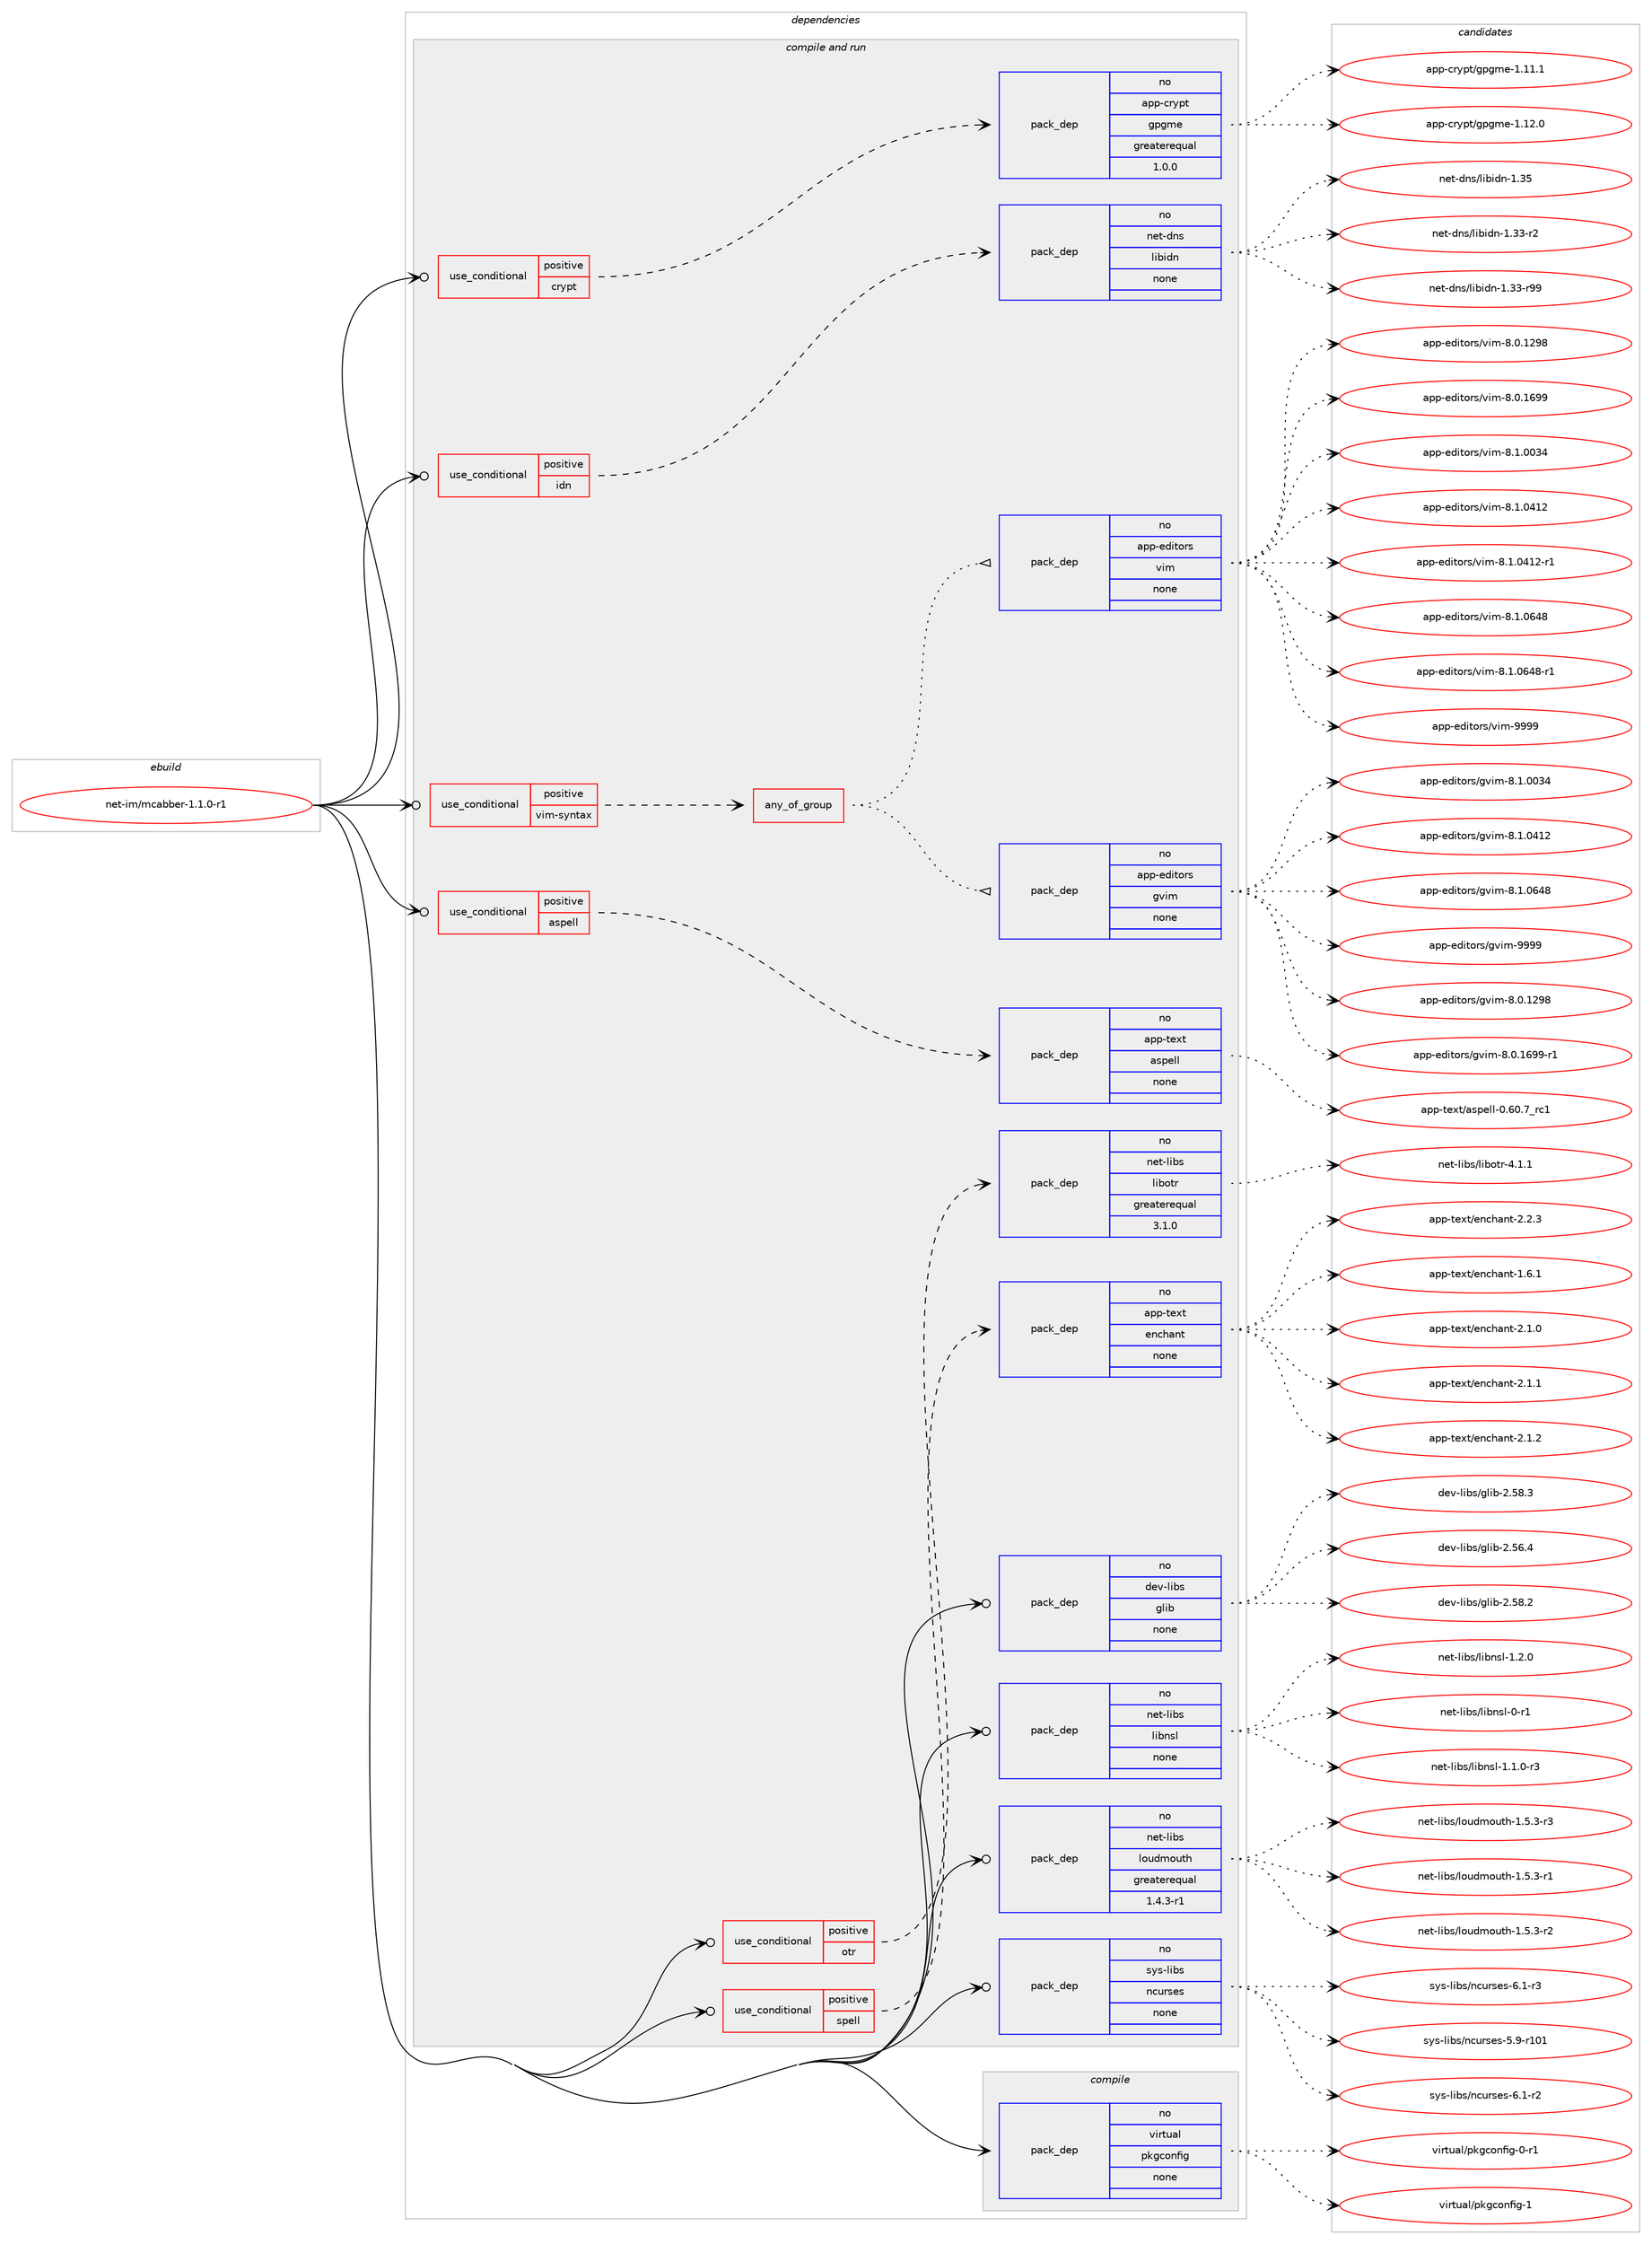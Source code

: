 digraph prolog {

# *************
# Graph options
# *************

newrank=true;
concentrate=true;
compound=true;
graph [rankdir=LR,fontname=Helvetica,fontsize=10,ranksep=1.5];#, ranksep=2.5, nodesep=0.2];
edge  [arrowhead=vee];
node  [fontname=Helvetica,fontsize=10];

# **********
# The ebuild
# **********

subgraph cluster_leftcol {
color=gray;
rank=same;
label=<<i>ebuild</i>>;
id [label="net-im/mcabber-1.1.0-r1", color=red, width=4, href="../net-im/mcabber-1.1.0-r1.svg"];
}

# ****************
# The dependencies
# ****************

subgraph cluster_midcol {
color=gray;
label=<<i>dependencies</i>>;
subgraph cluster_compile {
fillcolor="#eeeeee";
style=filled;
label=<<i>compile</i>>;
subgraph pack1183300 {
dependency1655193 [label=<<TABLE BORDER="0" CELLBORDER="1" CELLSPACING="0" CELLPADDING="4" WIDTH="220"><TR><TD ROWSPAN="6" CELLPADDING="30">pack_dep</TD></TR><TR><TD WIDTH="110">no</TD></TR><TR><TD>virtual</TD></TR><TR><TD>pkgconfig</TD></TR><TR><TD>none</TD></TR><TR><TD></TD></TR></TABLE>>, shape=none, color=blue];
}
id:e -> dependency1655193:w [weight=20,style="solid",arrowhead="vee"];
}
subgraph cluster_compileandrun {
fillcolor="#eeeeee";
style=filled;
label=<<i>compile and run</i>>;
subgraph cond445063 {
dependency1655194 [label=<<TABLE BORDER="0" CELLBORDER="1" CELLSPACING="0" CELLPADDING="4"><TR><TD ROWSPAN="3" CELLPADDING="10">use_conditional</TD></TR><TR><TD>positive</TD></TR><TR><TD>aspell</TD></TR></TABLE>>, shape=none, color=red];
subgraph pack1183301 {
dependency1655195 [label=<<TABLE BORDER="0" CELLBORDER="1" CELLSPACING="0" CELLPADDING="4" WIDTH="220"><TR><TD ROWSPAN="6" CELLPADDING="30">pack_dep</TD></TR><TR><TD WIDTH="110">no</TD></TR><TR><TD>app-text</TD></TR><TR><TD>aspell</TD></TR><TR><TD>none</TD></TR><TR><TD></TD></TR></TABLE>>, shape=none, color=blue];
}
dependency1655194:e -> dependency1655195:w [weight=20,style="dashed",arrowhead="vee"];
}
id:e -> dependency1655194:w [weight=20,style="solid",arrowhead="odotvee"];
subgraph cond445064 {
dependency1655196 [label=<<TABLE BORDER="0" CELLBORDER="1" CELLSPACING="0" CELLPADDING="4"><TR><TD ROWSPAN="3" CELLPADDING="10">use_conditional</TD></TR><TR><TD>positive</TD></TR><TR><TD>crypt</TD></TR></TABLE>>, shape=none, color=red];
subgraph pack1183302 {
dependency1655197 [label=<<TABLE BORDER="0" CELLBORDER="1" CELLSPACING="0" CELLPADDING="4" WIDTH="220"><TR><TD ROWSPAN="6" CELLPADDING="30">pack_dep</TD></TR><TR><TD WIDTH="110">no</TD></TR><TR><TD>app-crypt</TD></TR><TR><TD>gpgme</TD></TR><TR><TD>greaterequal</TD></TR><TR><TD>1.0.0</TD></TR></TABLE>>, shape=none, color=blue];
}
dependency1655196:e -> dependency1655197:w [weight=20,style="dashed",arrowhead="vee"];
}
id:e -> dependency1655196:w [weight=20,style="solid",arrowhead="odotvee"];
subgraph cond445065 {
dependency1655198 [label=<<TABLE BORDER="0" CELLBORDER="1" CELLSPACING="0" CELLPADDING="4"><TR><TD ROWSPAN="3" CELLPADDING="10">use_conditional</TD></TR><TR><TD>positive</TD></TR><TR><TD>idn</TD></TR></TABLE>>, shape=none, color=red];
subgraph pack1183303 {
dependency1655199 [label=<<TABLE BORDER="0" CELLBORDER="1" CELLSPACING="0" CELLPADDING="4" WIDTH="220"><TR><TD ROWSPAN="6" CELLPADDING="30">pack_dep</TD></TR><TR><TD WIDTH="110">no</TD></TR><TR><TD>net-dns</TD></TR><TR><TD>libidn</TD></TR><TR><TD>none</TD></TR><TR><TD></TD></TR></TABLE>>, shape=none, color=blue];
}
dependency1655198:e -> dependency1655199:w [weight=20,style="dashed",arrowhead="vee"];
}
id:e -> dependency1655198:w [weight=20,style="solid",arrowhead="odotvee"];
subgraph cond445066 {
dependency1655200 [label=<<TABLE BORDER="0" CELLBORDER="1" CELLSPACING="0" CELLPADDING="4"><TR><TD ROWSPAN="3" CELLPADDING="10">use_conditional</TD></TR><TR><TD>positive</TD></TR><TR><TD>otr</TD></TR></TABLE>>, shape=none, color=red];
subgraph pack1183304 {
dependency1655201 [label=<<TABLE BORDER="0" CELLBORDER="1" CELLSPACING="0" CELLPADDING="4" WIDTH="220"><TR><TD ROWSPAN="6" CELLPADDING="30">pack_dep</TD></TR><TR><TD WIDTH="110">no</TD></TR><TR><TD>net-libs</TD></TR><TR><TD>libotr</TD></TR><TR><TD>greaterequal</TD></TR><TR><TD>3.1.0</TD></TR></TABLE>>, shape=none, color=blue];
}
dependency1655200:e -> dependency1655201:w [weight=20,style="dashed",arrowhead="vee"];
}
id:e -> dependency1655200:w [weight=20,style="solid",arrowhead="odotvee"];
subgraph cond445067 {
dependency1655202 [label=<<TABLE BORDER="0" CELLBORDER="1" CELLSPACING="0" CELLPADDING="4"><TR><TD ROWSPAN="3" CELLPADDING="10">use_conditional</TD></TR><TR><TD>positive</TD></TR><TR><TD>spell</TD></TR></TABLE>>, shape=none, color=red];
subgraph pack1183305 {
dependency1655203 [label=<<TABLE BORDER="0" CELLBORDER="1" CELLSPACING="0" CELLPADDING="4" WIDTH="220"><TR><TD ROWSPAN="6" CELLPADDING="30">pack_dep</TD></TR><TR><TD WIDTH="110">no</TD></TR><TR><TD>app-text</TD></TR><TR><TD>enchant</TD></TR><TR><TD>none</TD></TR><TR><TD></TD></TR></TABLE>>, shape=none, color=blue];
}
dependency1655202:e -> dependency1655203:w [weight=20,style="dashed",arrowhead="vee"];
}
id:e -> dependency1655202:w [weight=20,style="solid",arrowhead="odotvee"];
subgraph cond445068 {
dependency1655204 [label=<<TABLE BORDER="0" CELLBORDER="1" CELLSPACING="0" CELLPADDING="4"><TR><TD ROWSPAN="3" CELLPADDING="10">use_conditional</TD></TR><TR><TD>positive</TD></TR><TR><TD>vim-syntax</TD></TR></TABLE>>, shape=none, color=red];
subgraph any26047 {
dependency1655205 [label=<<TABLE BORDER="0" CELLBORDER="1" CELLSPACING="0" CELLPADDING="4"><TR><TD CELLPADDING="10">any_of_group</TD></TR></TABLE>>, shape=none, color=red];subgraph pack1183306 {
dependency1655206 [label=<<TABLE BORDER="0" CELLBORDER="1" CELLSPACING="0" CELLPADDING="4" WIDTH="220"><TR><TD ROWSPAN="6" CELLPADDING="30">pack_dep</TD></TR><TR><TD WIDTH="110">no</TD></TR><TR><TD>app-editors</TD></TR><TR><TD>vim</TD></TR><TR><TD>none</TD></TR><TR><TD></TD></TR></TABLE>>, shape=none, color=blue];
}
dependency1655205:e -> dependency1655206:w [weight=20,style="dotted",arrowhead="oinv"];
subgraph pack1183307 {
dependency1655207 [label=<<TABLE BORDER="0" CELLBORDER="1" CELLSPACING="0" CELLPADDING="4" WIDTH="220"><TR><TD ROWSPAN="6" CELLPADDING="30">pack_dep</TD></TR><TR><TD WIDTH="110">no</TD></TR><TR><TD>app-editors</TD></TR><TR><TD>gvim</TD></TR><TR><TD>none</TD></TR><TR><TD></TD></TR></TABLE>>, shape=none, color=blue];
}
dependency1655205:e -> dependency1655207:w [weight=20,style="dotted",arrowhead="oinv"];
}
dependency1655204:e -> dependency1655205:w [weight=20,style="dashed",arrowhead="vee"];
}
id:e -> dependency1655204:w [weight=20,style="solid",arrowhead="odotvee"];
subgraph pack1183308 {
dependency1655208 [label=<<TABLE BORDER="0" CELLBORDER="1" CELLSPACING="0" CELLPADDING="4" WIDTH="220"><TR><TD ROWSPAN="6" CELLPADDING="30">pack_dep</TD></TR><TR><TD WIDTH="110">no</TD></TR><TR><TD>dev-libs</TD></TR><TR><TD>glib</TD></TR><TR><TD>none</TD></TR><TR><TD></TD></TR></TABLE>>, shape=none, color=blue];
}
id:e -> dependency1655208:w [weight=20,style="solid",arrowhead="odotvee"];
subgraph pack1183309 {
dependency1655209 [label=<<TABLE BORDER="0" CELLBORDER="1" CELLSPACING="0" CELLPADDING="4" WIDTH="220"><TR><TD ROWSPAN="6" CELLPADDING="30">pack_dep</TD></TR><TR><TD WIDTH="110">no</TD></TR><TR><TD>net-libs</TD></TR><TR><TD>libnsl</TD></TR><TR><TD>none</TD></TR><TR><TD></TD></TR></TABLE>>, shape=none, color=blue];
}
id:e -> dependency1655209:w [weight=20,style="solid",arrowhead="odotvee"];
subgraph pack1183310 {
dependency1655210 [label=<<TABLE BORDER="0" CELLBORDER="1" CELLSPACING="0" CELLPADDING="4" WIDTH="220"><TR><TD ROWSPAN="6" CELLPADDING="30">pack_dep</TD></TR><TR><TD WIDTH="110">no</TD></TR><TR><TD>net-libs</TD></TR><TR><TD>loudmouth</TD></TR><TR><TD>greaterequal</TD></TR><TR><TD>1.4.3-r1</TD></TR></TABLE>>, shape=none, color=blue];
}
id:e -> dependency1655210:w [weight=20,style="solid",arrowhead="odotvee"];
subgraph pack1183311 {
dependency1655211 [label=<<TABLE BORDER="0" CELLBORDER="1" CELLSPACING="0" CELLPADDING="4" WIDTH="220"><TR><TD ROWSPAN="6" CELLPADDING="30">pack_dep</TD></TR><TR><TD WIDTH="110">no</TD></TR><TR><TD>sys-libs</TD></TR><TR><TD>ncurses</TD></TR><TR><TD>none</TD></TR><TR><TD></TD></TR></TABLE>>, shape=none, color=blue];
}
id:e -> dependency1655211:w [weight=20,style="solid",arrowhead="odotvee"];
}
subgraph cluster_run {
fillcolor="#eeeeee";
style=filled;
label=<<i>run</i>>;
}
}

# **************
# The candidates
# **************

subgraph cluster_choices {
rank=same;
color=gray;
label=<<i>candidates</i>>;

subgraph choice1183300 {
color=black;
nodesep=1;
choice11810511411611797108471121071039911111010210510345484511449 [label="virtual/pkgconfig-0-r1", color=red, width=4,href="../virtual/pkgconfig-0-r1.svg"];
choice1181051141161179710847112107103991111101021051034549 [label="virtual/pkgconfig-1", color=red, width=4,href="../virtual/pkgconfig-1.svg"];
dependency1655193:e -> choice11810511411611797108471121071039911111010210510345484511449:w [style=dotted,weight="100"];
dependency1655193:e -> choice1181051141161179710847112107103991111101021051034549:w [style=dotted,weight="100"];
}
subgraph choice1183301 {
color=black;
nodesep=1;
choice9711211245116101120116479711511210110810845484654484655951149949 [label="app-text/aspell-0.60.7_rc1", color=red, width=4,href="../app-text/aspell-0.60.7_rc1.svg"];
dependency1655195:e -> choice9711211245116101120116479711511210110810845484654484655951149949:w [style=dotted,weight="100"];
}
subgraph choice1183302 {
color=black;
nodesep=1;
choice9711211245991141211121164710311210310910145494649494649 [label="app-crypt/gpgme-1.11.1", color=red, width=4,href="../app-crypt/gpgme-1.11.1.svg"];
choice9711211245991141211121164710311210310910145494649504648 [label="app-crypt/gpgme-1.12.0", color=red, width=4,href="../app-crypt/gpgme-1.12.0.svg"];
dependency1655197:e -> choice9711211245991141211121164710311210310910145494649494649:w [style=dotted,weight="100"];
dependency1655197:e -> choice9711211245991141211121164710311210310910145494649504648:w [style=dotted,weight="100"];
}
subgraph choice1183303 {
color=black;
nodesep=1;
choice11010111645100110115471081059810510011045494651514511450 [label="net-dns/libidn-1.33-r2", color=red, width=4,href="../net-dns/libidn-1.33-r2.svg"];
choice1101011164510011011547108105981051001104549465151451145757 [label="net-dns/libidn-1.33-r99", color=red, width=4,href="../net-dns/libidn-1.33-r99.svg"];
choice1101011164510011011547108105981051001104549465153 [label="net-dns/libidn-1.35", color=red, width=4,href="../net-dns/libidn-1.35.svg"];
dependency1655199:e -> choice11010111645100110115471081059810510011045494651514511450:w [style=dotted,weight="100"];
dependency1655199:e -> choice1101011164510011011547108105981051001104549465151451145757:w [style=dotted,weight="100"];
dependency1655199:e -> choice1101011164510011011547108105981051001104549465153:w [style=dotted,weight="100"];
}
subgraph choice1183304 {
color=black;
nodesep=1;
choice11010111645108105981154710810598111116114455246494649 [label="net-libs/libotr-4.1.1", color=red, width=4,href="../net-libs/libotr-4.1.1.svg"];
dependency1655201:e -> choice11010111645108105981154710810598111116114455246494649:w [style=dotted,weight="100"];
}
subgraph choice1183305 {
color=black;
nodesep=1;
choice9711211245116101120116471011109910497110116454946544649 [label="app-text/enchant-1.6.1", color=red, width=4,href="../app-text/enchant-1.6.1.svg"];
choice9711211245116101120116471011109910497110116455046494648 [label="app-text/enchant-2.1.0", color=red, width=4,href="../app-text/enchant-2.1.0.svg"];
choice9711211245116101120116471011109910497110116455046494649 [label="app-text/enchant-2.1.1", color=red, width=4,href="../app-text/enchant-2.1.1.svg"];
choice9711211245116101120116471011109910497110116455046494650 [label="app-text/enchant-2.1.2", color=red, width=4,href="../app-text/enchant-2.1.2.svg"];
choice9711211245116101120116471011109910497110116455046504651 [label="app-text/enchant-2.2.3", color=red, width=4,href="../app-text/enchant-2.2.3.svg"];
dependency1655203:e -> choice9711211245116101120116471011109910497110116454946544649:w [style=dotted,weight="100"];
dependency1655203:e -> choice9711211245116101120116471011109910497110116455046494648:w [style=dotted,weight="100"];
dependency1655203:e -> choice9711211245116101120116471011109910497110116455046494649:w [style=dotted,weight="100"];
dependency1655203:e -> choice9711211245116101120116471011109910497110116455046494650:w [style=dotted,weight="100"];
dependency1655203:e -> choice9711211245116101120116471011109910497110116455046504651:w [style=dotted,weight="100"];
}
subgraph choice1183306 {
color=black;
nodesep=1;
choice971121124510110010511611111411547118105109455646484649505756 [label="app-editors/vim-8.0.1298", color=red, width=4,href="../app-editors/vim-8.0.1298.svg"];
choice971121124510110010511611111411547118105109455646484649545757 [label="app-editors/vim-8.0.1699", color=red, width=4,href="../app-editors/vim-8.0.1699.svg"];
choice971121124510110010511611111411547118105109455646494648485152 [label="app-editors/vim-8.1.0034", color=red, width=4,href="../app-editors/vim-8.1.0034.svg"];
choice971121124510110010511611111411547118105109455646494648524950 [label="app-editors/vim-8.1.0412", color=red, width=4,href="../app-editors/vim-8.1.0412.svg"];
choice9711211245101100105116111114115471181051094556464946485249504511449 [label="app-editors/vim-8.1.0412-r1", color=red, width=4,href="../app-editors/vim-8.1.0412-r1.svg"];
choice971121124510110010511611111411547118105109455646494648545256 [label="app-editors/vim-8.1.0648", color=red, width=4,href="../app-editors/vim-8.1.0648.svg"];
choice9711211245101100105116111114115471181051094556464946485452564511449 [label="app-editors/vim-8.1.0648-r1", color=red, width=4,href="../app-editors/vim-8.1.0648-r1.svg"];
choice9711211245101100105116111114115471181051094557575757 [label="app-editors/vim-9999", color=red, width=4,href="../app-editors/vim-9999.svg"];
dependency1655206:e -> choice971121124510110010511611111411547118105109455646484649505756:w [style=dotted,weight="100"];
dependency1655206:e -> choice971121124510110010511611111411547118105109455646484649545757:w [style=dotted,weight="100"];
dependency1655206:e -> choice971121124510110010511611111411547118105109455646494648485152:w [style=dotted,weight="100"];
dependency1655206:e -> choice971121124510110010511611111411547118105109455646494648524950:w [style=dotted,weight="100"];
dependency1655206:e -> choice9711211245101100105116111114115471181051094556464946485249504511449:w [style=dotted,weight="100"];
dependency1655206:e -> choice971121124510110010511611111411547118105109455646494648545256:w [style=dotted,weight="100"];
dependency1655206:e -> choice9711211245101100105116111114115471181051094556464946485452564511449:w [style=dotted,weight="100"];
dependency1655206:e -> choice9711211245101100105116111114115471181051094557575757:w [style=dotted,weight="100"];
}
subgraph choice1183307 {
color=black;
nodesep=1;
choice971121124510110010511611111411547103118105109455646484649505756 [label="app-editors/gvim-8.0.1298", color=red, width=4,href="../app-editors/gvim-8.0.1298.svg"];
choice9711211245101100105116111114115471031181051094556464846495457574511449 [label="app-editors/gvim-8.0.1699-r1", color=red, width=4,href="../app-editors/gvim-8.0.1699-r1.svg"];
choice971121124510110010511611111411547103118105109455646494648485152 [label="app-editors/gvim-8.1.0034", color=red, width=4,href="../app-editors/gvim-8.1.0034.svg"];
choice971121124510110010511611111411547103118105109455646494648524950 [label="app-editors/gvim-8.1.0412", color=red, width=4,href="../app-editors/gvim-8.1.0412.svg"];
choice971121124510110010511611111411547103118105109455646494648545256 [label="app-editors/gvim-8.1.0648", color=red, width=4,href="../app-editors/gvim-8.1.0648.svg"];
choice9711211245101100105116111114115471031181051094557575757 [label="app-editors/gvim-9999", color=red, width=4,href="../app-editors/gvim-9999.svg"];
dependency1655207:e -> choice971121124510110010511611111411547103118105109455646484649505756:w [style=dotted,weight="100"];
dependency1655207:e -> choice9711211245101100105116111114115471031181051094556464846495457574511449:w [style=dotted,weight="100"];
dependency1655207:e -> choice971121124510110010511611111411547103118105109455646494648485152:w [style=dotted,weight="100"];
dependency1655207:e -> choice971121124510110010511611111411547103118105109455646494648524950:w [style=dotted,weight="100"];
dependency1655207:e -> choice971121124510110010511611111411547103118105109455646494648545256:w [style=dotted,weight="100"];
dependency1655207:e -> choice9711211245101100105116111114115471031181051094557575757:w [style=dotted,weight="100"];
}
subgraph choice1183308 {
color=black;
nodesep=1;
choice1001011184510810598115471031081059845504653544652 [label="dev-libs/glib-2.56.4", color=red, width=4,href="../dev-libs/glib-2.56.4.svg"];
choice1001011184510810598115471031081059845504653564650 [label="dev-libs/glib-2.58.2", color=red, width=4,href="../dev-libs/glib-2.58.2.svg"];
choice1001011184510810598115471031081059845504653564651 [label="dev-libs/glib-2.58.3", color=red, width=4,href="../dev-libs/glib-2.58.3.svg"];
dependency1655208:e -> choice1001011184510810598115471031081059845504653544652:w [style=dotted,weight="100"];
dependency1655208:e -> choice1001011184510810598115471031081059845504653564650:w [style=dotted,weight="100"];
dependency1655208:e -> choice1001011184510810598115471031081059845504653564651:w [style=dotted,weight="100"];
}
subgraph choice1183309 {
color=black;
nodesep=1;
choice1101011164510810598115471081059811011510845484511449 [label="net-libs/libnsl-0-r1", color=red, width=4,href="../net-libs/libnsl-0-r1.svg"];
choice110101116451081059811547108105981101151084549464946484511451 [label="net-libs/libnsl-1.1.0-r3", color=red, width=4,href="../net-libs/libnsl-1.1.0-r3.svg"];
choice11010111645108105981154710810598110115108454946504648 [label="net-libs/libnsl-1.2.0", color=red, width=4,href="../net-libs/libnsl-1.2.0.svg"];
dependency1655209:e -> choice1101011164510810598115471081059811011510845484511449:w [style=dotted,weight="100"];
dependency1655209:e -> choice110101116451081059811547108105981101151084549464946484511451:w [style=dotted,weight="100"];
dependency1655209:e -> choice11010111645108105981154710810598110115108454946504648:w [style=dotted,weight="100"];
}
subgraph choice1183310 {
color=black;
nodesep=1;
choice1101011164510810598115471081111171001091111171161044549465346514511449 [label="net-libs/loudmouth-1.5.3-r1", color=red, width=4,href="../net-libs/loudmouth-1.5.3-r1.svg"];
choice1101011164510810598115471081111171001091111171161044549465346514511450 [label="net-libs/loudmouth-1.5.3-r2", color=red, width=4,href="../net-libs/loudmouth-1.5.3-r2.svg"];
choice1101011164510810598115471081111171001091111171161044549465346514511451 [label="net-libs/loudmouth-1.5.3-r3", color=red, width=4,href="../net-libs/loudmouth-1.5.3-r3.svg"];
dependency1655210:e -> choice1101011164510810598115471081111171001091111171161044549465346514511449:w [style=dotted,weight="100"];
dependency1655210:e -> choice1101011164510810598115471081111171001091111171161044549465346514511450:w [style=dotted,weight="100"];
dependency1655210:e -> choice1101011164510810598115471081111171001091111171161044549465346514511451:w [style=dotted,weight="100"];
}
subgraph choice1183311 {
color=black;
nodesep=1;
choice115121115451081059811547110991171141151011154553465745114494849 [label="sys-libs/ncurses-5.9-r101", color=red, width=4,href="../sys-libs/ncurses-5.9-r101.svg"];
choice11512111545108105981154711099117114115101115455446494511450 [label="sys-libs/ncurses-6.1-r2", color=red, width=4,href="../sys-libs/ncurses-6.1-r2.svg"];
choice11512111545108105981154711099117114115101115455446494511451 [label="sys-libs/ncurses-6.1-r3", color=red, width=4,href="../sys-libs/ncurses-6.1-r3.svg"];
dependency1655211:e -> choice115121115451081059811547110991171141151011154553465745114494849:w [style=dotted,weight="100"];
dependency1655211:e -> choice11512111545108105981154711099117114115101115455446494511450:w [style=dotted,weight="100"];
dependency1655211:e -> choice11512111545108105981154711099117114115101115455446494511451:w [style=dotted,weight="100"];
}
}

}
